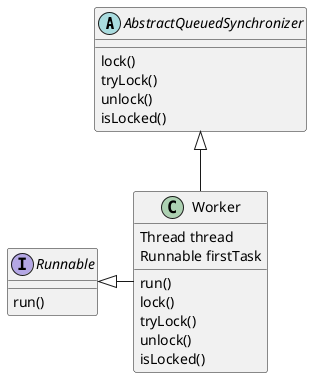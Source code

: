 @startuml

'abstract class AbstractList
'abstract AbstractCollection
'interface List
'interface Collection
'
'List <|-- AbstractList
'Collection <|-- AbstractCollection
'
'Collection <|- List
'AbstractCollection <|- AbstractList
'AbstractList <|-- ArrayList
'
'class ArrayList {
'Object[] elementData
'size()
'}
'
'enum TimeUnit {
'DAYS
'HOURS
'MINUTES
'}

abstract class AbstractQueuedSynchronizer{
lock()
tryLock()
unlock()
isLocked()
}
interface Runnable{
run()
}
class Worker{
        Thread thread
        Runnable firstTask
        run()
        lock()
        tryLock()
        unlock()
        isLocked()
}

AbstractQueuedSynchronizer <|-- Worker
Runnable <|- Worker

@enduml